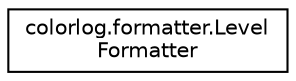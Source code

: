 digraph "Graphical Class Hierarchy"
{
 // LATEX_PDF_SIZE
  edge [fontname="Helvetica",fontsize="10",labelfontname="Helvetica",labelfontsize="10"];
  node [fontname="Helvetica",fontsize="10",shape=record];
  rankdir="LR";
  Node0 [label="colorlog.formatter.Level\lFormatter",height=0.2,width=0.4,color="black", fillcolor="white", style="filled",URL="$classcolorlog_1_1formatter_1_1LevelFormatter.html",tooltip=" "];
}
